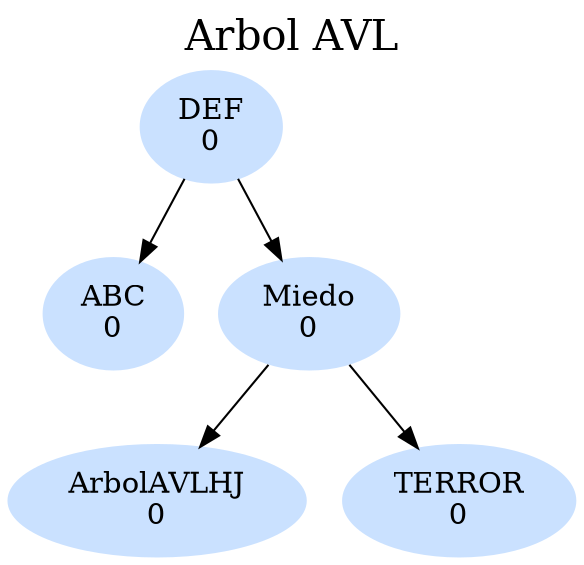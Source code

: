 digraph ArbolAVL {
	rankdir = TB; 
	node[shape = ellipse, fontcolor = black, style = filled, color = lightsteelblue1];
	graph[label = "Arbol AVL", labelloc = t, fontsize = 20];
	Object5 [ label="\DEF\n0"];
	Object4 [ label="\ABC\n0"];
Object5->Object4
	Object1 [ label="\Miedo\n0"];
	Object6 [ label="\GHJ\n0"];
Object1->Object6
	Object3 [ label="\TERROR\n0"];
Object1->Object3
Object5->Object1
}